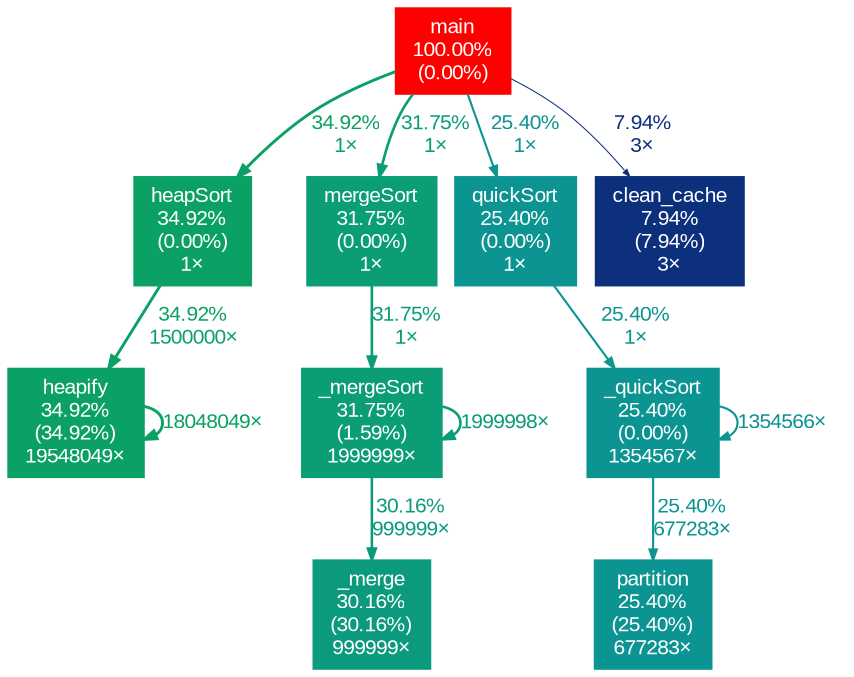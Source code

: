 digraph {
	graph [fontname=Arial, nodesep=0.125, ranksep=0.25];
	node [fontcolor=white, fontname=Arial, height=0, shape=box, style=filled, width=0];
	edge [fontname=Arial];
	1 [color="#ff0000", fontcolor="#ffffff", fontsize="10.00", label="main\n100.00%\n(0.00%)"];
	1 -> 3 [arrowsize="0.59", color="#0ba165", fontcolor="#0ba165", fontsize="10.00", label="34.92%\n1×", labeldistance="1.40", penwidth="1.40"];
	1 -> 4 [arrowsize="0.56", color="#0b9d75", fontcolor="#0b9d75", fontsize="10.00", label="31.75%\n1×", labeldistance="1.27", penwidth="1.27"];
	1 -> 8 [arrowsize="0.50", color="#0c9492", fontcolor="#0c9492", fontsize="10.00", label="25.40%\n1×", labeldistance="1.02", penwidth="1.02"];
	1 -> 10 [arrowsize="0.35", color="#0d307d", fontcolor="#0d307d", fontsize="10.00", label="7.94%\n3×", labeldistance="0.50", penwidth="0.50"];
	2 [color="#0ba165", fontcolor="#ffffff", fontsize="10.00", label="heapify\n34.92%\n(34.92%)\n19548049×"];
	2 -> 2 [arrowsize="0.59", color="#0ba165", fontcolor="#0ba165", fontsize="10.00", label="18048049×", labeldistance="1.40", penwidth="1.40"];
	3 [color="#0ba165", fontcolor="#ffffff", fontsize="10.00", label="heapSort\n34.92%\n(0.00%)\n1×"];
	3 -> 2 [arrowsize="0.59", color="#0ba165", fontcolor="#0ba165", fontsize="10.00", label="34.92%\n1500000×", labeldistance="1.40", penwidth="1.40"];
	4 [color="#0b9d75", fontcolor="#ffffff", fontsize="10.00", label="mergeSort\n31.75%\n(0.00%)\n1×"];
	4 -> 5 [arrowsize="0.56", color="#0b9d75", fontcolor="#0b9d75", fontsize="10.00", label="31.75%\n1×", labeldistance="1.27", penwidth="1.27"];
	5 [color="#0b9d75", fontcolor="#ffffff", fontsize="10.00", label="_mergeSort\n31.75%\n(1.59%)\n1999999×"];
	5 -> 5 [arrowsize="0.56", color="#0b9d75", fontcolor="#0b9d75", fontsize="10.00", label="1999998×", labeldistance="1.27", penwidth="1.27"];
	5 -> 6 [arrowsize="0.55", color="#0c9a7d", fontcolor="#0c9a7d", fontsize="10.00", label="30.16%\n999999×", labeldistance="1.21", penwidth="1.21"];
	6 [color="#0c9a7d", fontcolor="#ffffff", fontsize="10.00", label="_merge\n30.16%\n(30.16%)\n999999×"];
	7 [color="#0c9492", fontcolor="#ffffff", fontsize="10.00", label="partition\n25.40%\n(25.40%)\n677283×"];
	8 [color="#0c9492", fontcolor="#ffffff", fontsize="10.00", label="quickSort\n25.40%\n(0.00%)\n1×"];
	8 -> 9 [arrowsize="0.50", color="#0c9492", fontcolor="#0c9492", fontsize="10.00", label="25.40%\n1×", labeldistance="1.02", penwidth="1.02"];
	9 [color="#0c9492", fontcolor="#ffffff", fontsize="10.00", label="_quickSort\n25.40%\n(0.00%)\n1354567×"];
	9 -> 7 [arrowsize="0.50", color="#0c9492", fontcolor="#0c9492", fontsize="10.00", label="25.40%\n677283×", labeldistance="1.02", penwidth="1.02"];
	9 -> 9 [arrowsize="0.50", color="#0c9492", fontcolor="#0c9492", fontsize="10.00", label="1354566×", labeldistance="1.02", penwidth="1.02"];
	10 [color="#0d307d", fontcolor="#ffffff", fontsize="10.00", label="clean_cache\n7.94%\n(7.94%)\n3×"];
}
